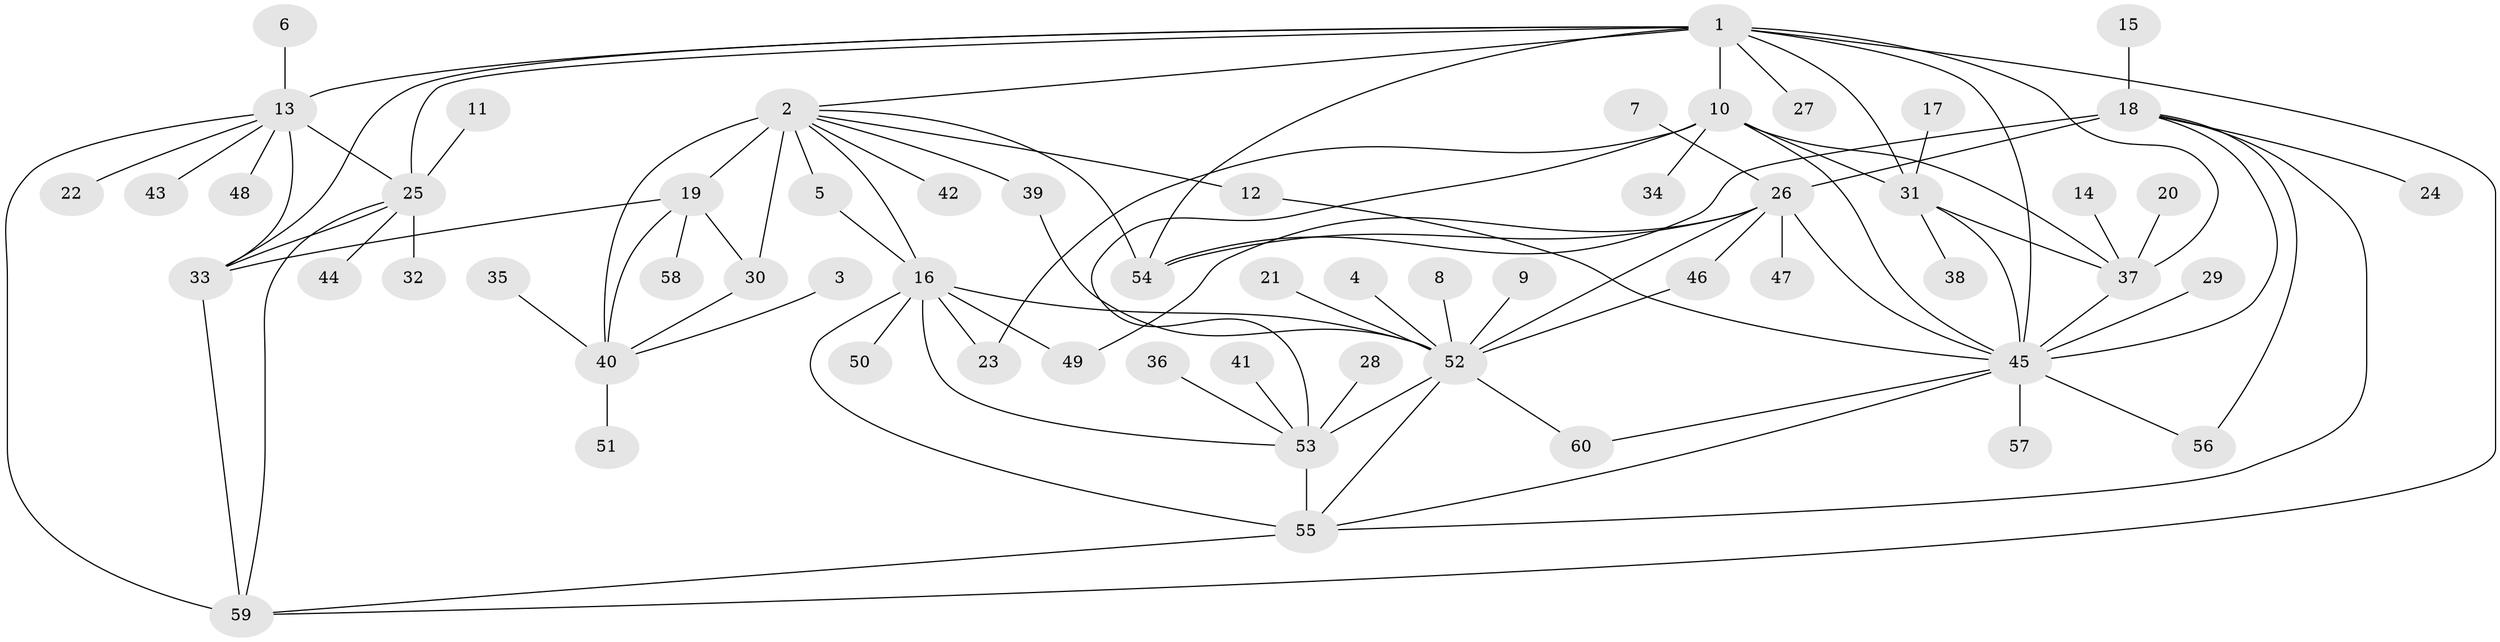 // original degree distribution, {10: 0.03333333333333333, 9: 0.03333333333333333, 6: 0.016666666666666666, 5: 0.025, 8: 0.075, 14: 0.008333333333333333, 7: 0.03333333333333333, 13: 0.008333333333333333, 15: 0.008333333333333333, 12: 0.008333333333333333, 2: 0.19166666666666668, 1: 0.5416666666666666, 3: 0.016666666666666666}
// Generated by graph-tools (version 1.1) at 2025/02/03/09/25 03:02:48]
// undirected, 60 vertices, 95 edges
graph export_dot {
graph [start="1"]
  node [color=gray90,style=filled];
  1;
  2;
  3;
  4;
  5;
  6;
  7;
  8;
  9;
  10;
  11;
  12;
  13;
  14;
  15;
  16;
  17;
  18;
  19;
  20;
  21;
  22;
  23;
  24;
  25;
  26;
  27;
  28;
  29;
  30;
  31;
  32;
  33;
  34;
  35;
  36;
  37;
  38;
  39;
  40;
  41;
  42;
  43;
  44;
  45;
  46;
  47;
  48;
  49;
  50;
  51;
  52;
  53;
  54;
  55;
  56;
  57;
  58;
  59;
  60;
  1 -- 2 [weight=1.0];
  1 -- 10 [weight=1.0];
  1 -- 13 [weight=2.0];
  1 -- 25 [weight=1.0];
  1 -- 27 [weight=1.0];
  1 -- 31 [weight=2.0];
  1 -- 33 [weight=1.0];
  1 -- 37 [weight=1.0];
  1 -- 45 [weight=1.0];
  1 -- 54 [weight=1.0];
  1 -- 59 [weight=1.0];
  2 -- 5 [weight=1.0];
  2 -- 12 [weight=1.0];
  2 -- 16 [weight=1.0];
  2 -- 19 [weight=2.0];
  2 -- 30 [weight=4.0];
  2 -- 39 [weight=1.0];
  2 -- 40 [weight=2.0];
  2 -- 42 [weight=1.0];
  2 -- 54 [weight=2.0];
  3 -- 40 [weight=1.0];
  4 -- 52 [weight=1.0];
  5 -- 16 [weight=1.0];
  6 -- 13 [weight=1.0];
  7 -- 26 [weight=1.0];
  8 -- 52 [weight=1.0];
  9 -- 52 [weight=1.0];
  10 -- 23 [weight=1.0];
  10 -- 31 [weight=2.0];
  10 -- 34 [weight=1.0];
  10 -- 37 [weight=1.0];
  10 -- 45 [weight=1.0];
  10 -- 53 [weight=1.0];
  11 -- 25 [weight=1.0];
  12 -- 45 [weight=1.0];
  13 -- 22 [weight=1.0];
  13 -- 25 [weight=2.0];
  13 -- 33 [weight=2.0];
  13 -- 43 [weight=1.0];
  13 -- 48 [weight=1.0];
  13 -- 59 [weight=2.0];
  14 -- 37 [weight=1.0];
  15 -- 18 [weight=1.0];
  16 -- 23 [weight=1.0];
  16 -- 49 [weight=1.0];
  16 -- 50 [weight=1.0];
  16 -- 52 [weight=1.0];
  16 -- 53 [weight=3.0];
  16 -- 55 [weight=1.0];
  17 -- 31 [weight=1.0];
  18 -- 24 [weight=1.0];
  18 -- 26 [weight=4.0];
  18 -- 45 [weight=1.0];
  18 -- 54 [weight=4.0];
  18 -- 55 [weight=1.0];
  18 -- 56 [weight=1.0];
  19 -- 30 [weight=2.0];
  19 -- 33 [weight=1.0];
  19 -- 40 [weight=1.0];
  19 -- 58 [weight=1.0];
  20 -- 37 [weight=1.0];
  21 -- 52 [weight=1.0];
  25 -- 32 [weight=1.0];
  25 -- 33 [weight=1.0];
  25 -- 44 [weight=1.0];
  25 -- 59 [weight=1.0];
  26 -- 45 [weight=1.0];
  26 -- 46 [weight=1.0];
  26 -- 47 [weight=1.0];
  26 -- 49 [weight=1.0];
  26 -- 52 [weight=1.0];
  26 -- 54 [weight=1.0];
  28 -- 53 [weight=1.0];
  29 -- 45 [weight=1.0];
  30 -- 40 [weight=2.0];
  31 -- 37 [weight=2.0];
  31 -- 38 [weight=1.0];
  31 -- 45 [weight=2.0];
  33 -- 59 [weight=1.0];
  35 -- 40 [weight=1.0];
  36 -- 53 [weight=1.0];
  37 -- 45 [weight=1.0];
  39 -- 52 [weight=1.0];
  40 -- 51 [weight=1.0];
  41 -- 53 [weight=1.0];
  45 -- 55 [weight=1.0];
  45 -- 56 [weight=1.0];
  45 -- 57 [weight=1.0];
  45 -- 60 [weight=1.0];
  46 -- 52 [weight=1.0];
  52 -- 53 [weight=3.0];
  52 -- 55 [weight=1.0];
  52 -- 60 [weight=1.0];
  53 -- 55 [weight=3.0];
  55 -- 59 [weight=1.0];
}
